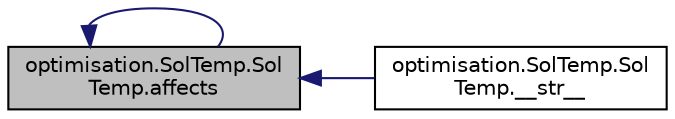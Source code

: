 digraph "optimisation.SolTemp.SolTemp.affects"
{
 // INTERACTIVE_SVG=YES
  edge [fontname="Helvetica",fontsize="10",labelfontname="Helvetica",labelfontsize="10"];
  node [fontname="Helvetica",fontsize="10",shape=record];
  rankdir="LR";
  Node1 [label="optimisation.SolTemp.Sol\lTemp.affects",height=0.2,width=0.4,color="black", fillcolor="grey75", style="filled" fontcolor="black"];
  Node1 -> Node1 [dir="back",color="midnightblue",fontsize="10",style="solid",fontname="Helvetica"];
  Node1 -> Node2 [dir="back",color="midnightblue",fontsize="10",style="solid",fontname="Helvetica"];
  Node2 [label="optimisation.SolTemp.Sol\lTemp.__str__",height=0.2,width=0.4,color="black", fillcolor="white", style="filled",URL="$classoptimisation_1_1_sol_temp_1_1_sol_temp.html#a80a6b3c31b1af57166aa6aff94819f06",tooltip="rend une SolTemp de manière lisible pour l&#39;humain. "];
}
